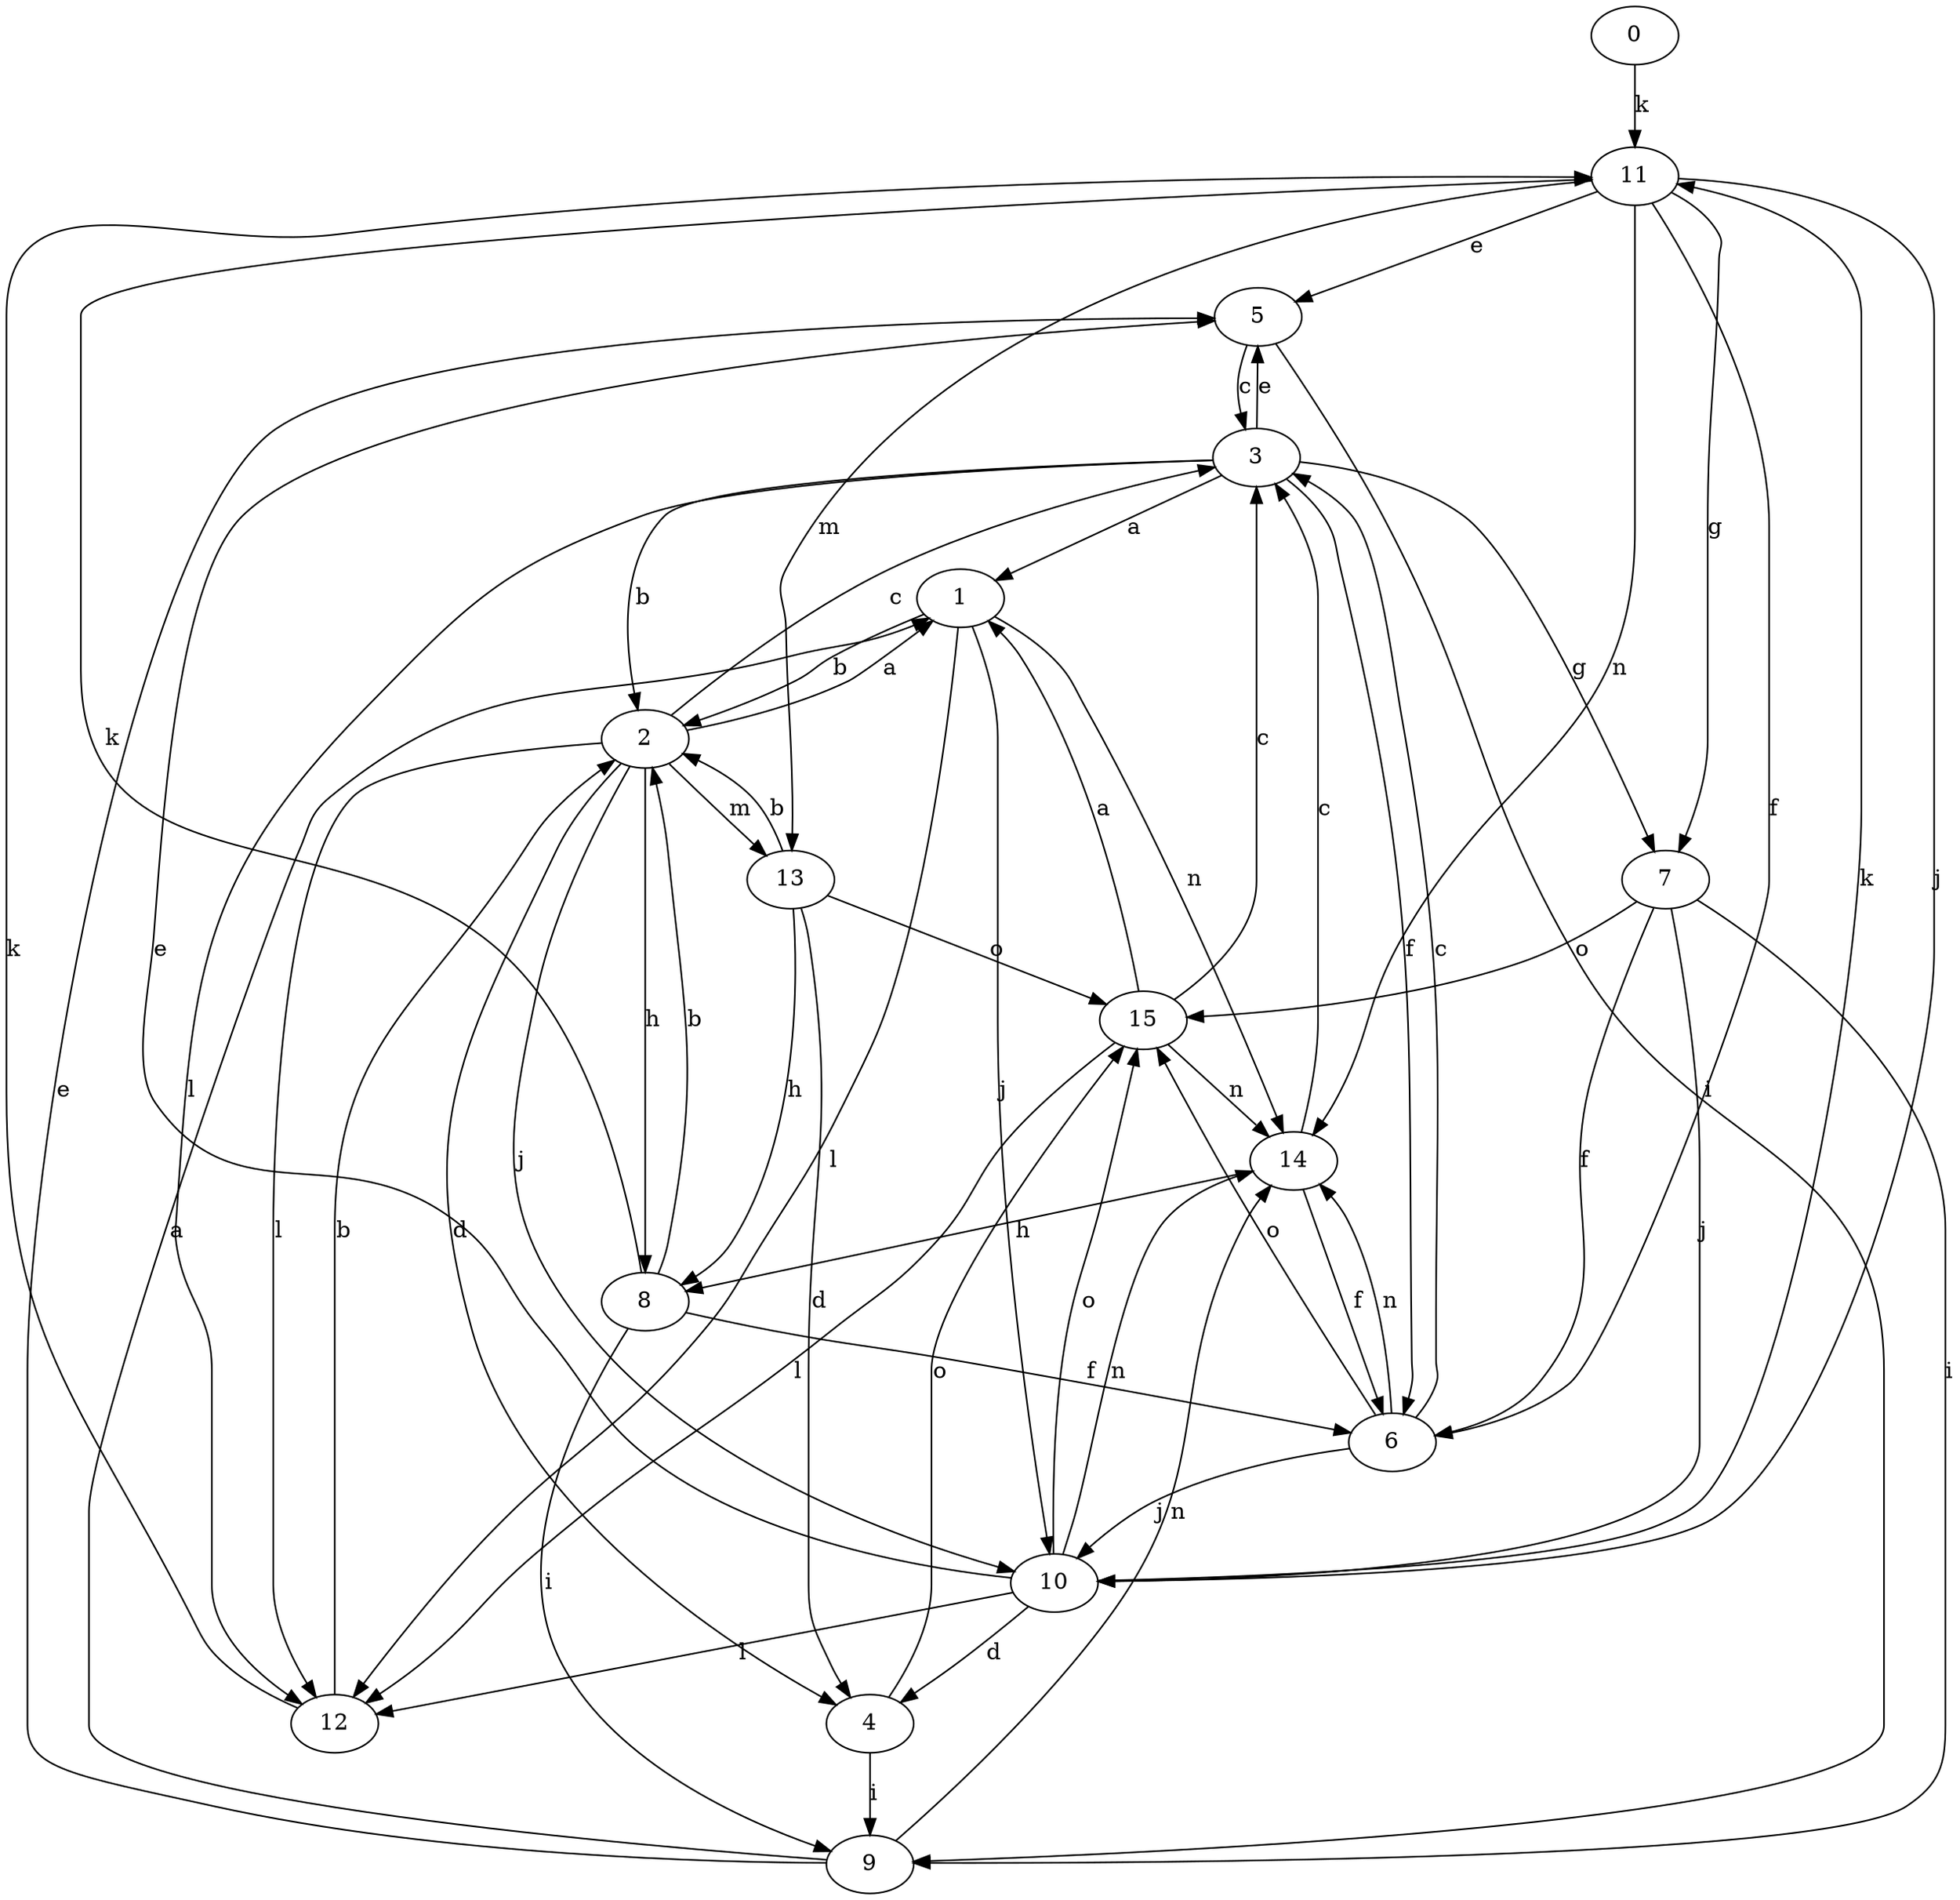 strict digraph  {
0;
1;
2;
3;
4;
5;
6;
7;
8;
9;
10;
11;
12;
13;
14;
15;
0 -> 11  [label=k];
1 -> 2  [label=b];
1 -> 10  [label=j];
1 -> 12  [label=l];
1 -> 14  [label=n];
2 -> 1  [label=a];
2 -> 3  [label=c];
2 -> 4  [label=d];
2 -> 8  [label=h];
2 -> 10  [label=j];
2 -> 12  [label=l];
2 -> 13  [label=m];
3 -> 1  [label=a];
3 -> 2  [label=b];
3 -> 5  [label=e];
3 -> 6  [label=f];
3 -> 7  [label=g];
3 -> 12  [label=l];
4 -> 9  [label=i];
4 -> 15  [label=o];
5 -> 3  [label=c];
5 -> 9  [label=i];
6 -> 3  [label=c];
6 -> 10  [label=j];
6 -> 14  [label=n];
6 -> 15  [label=o];
7 -> 6  [label=f];
7 -> 9  [label=i];
7 -> 10  [label=j];
7 -> 15  [label=o];
8 -> 2  [label=b];
8 -> 6  [label=f];
8 -> 9  [label=i];
8 -> 11  [label=k];
9 -> 1  [label=a];
9 -> 5  [label=e];
9 -> 14  [label=n];
10 -> 4  [label=d];
10 -> 5  [label=e];
10 -> 11  [label=k];
10 -> 12  [label=l];
10 -> 14  [label=n];
10 -> 15  [label=o];
11 -> 5  [label=e];
11 -> 6  [label=f];
11 -> 7  [label=g];
11 -> 10  [label=j];
11 -> 13  [label=m];
11 -> 14  [label=n];
12 -> 2  [label=b];
12 -> 11  [label=k];
13 -> 2  [label=b];
13 -> 4  [label=d];
13 -> 8  [label=h];
13 -> 15  [label=o];
14 -> 3  [label=c];
14 -> 6  [label=f];
14 -> 8  [label=h];
15 -> 1  [label=a];
15 -> 3  [label=c];
15 -> 12  [label=l];
15 -> 14  [label=n];
}
